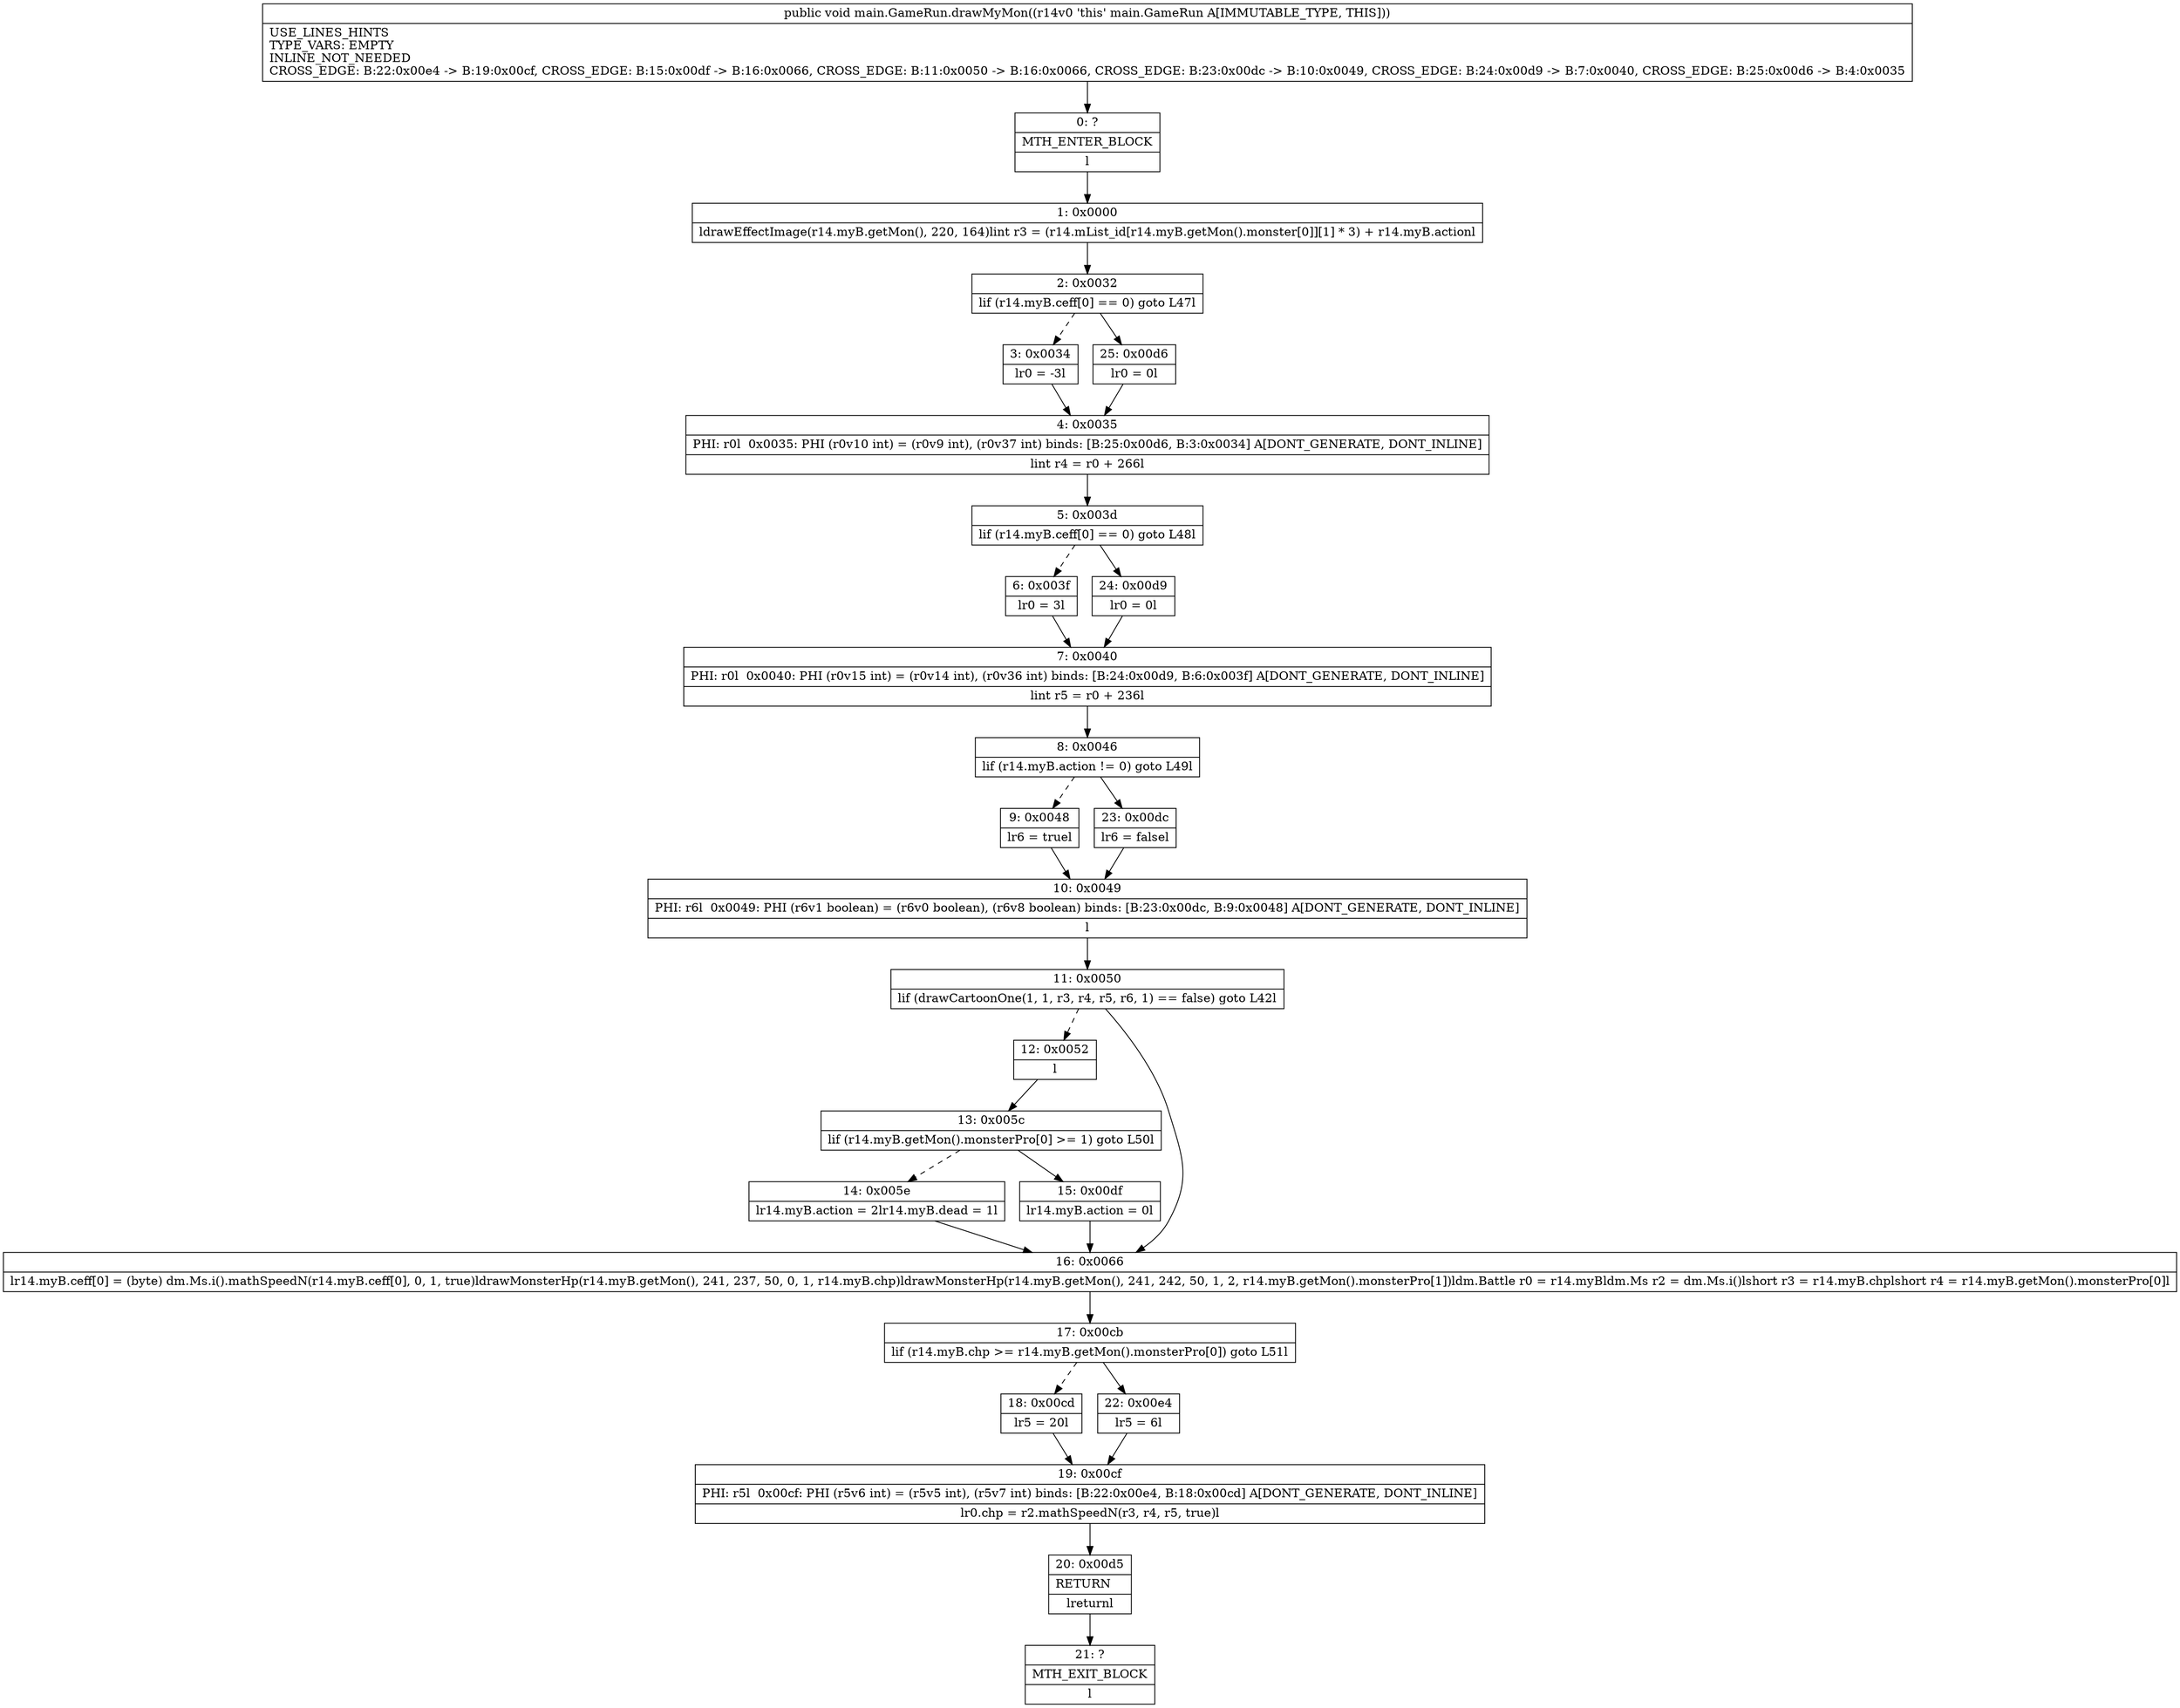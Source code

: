 digraph "CFG formain.GameRun.drawMyMon()V" {
Node_0 [shape=record,label="{0\:\ ?|MTH_ENTER_BLOCK\l|l}"];
Node_1 [shape=record,label="{1\:\ 0x0000|ldrawEffectImage(r14.myB.getMon(), 220, 164)lint r3 = (r14.mList_id[r14.myB.getMon().monster[0]][1] * 3) + r14.myB.actionl}"];
Node_2 [shape=record,label="{2\:\ 0x0032|lif (r14.myB.ceff[0] == 0) goto L47l}"];
Node_3 [shape=record,label="{3\:\ 0x0034|lr0 = \-3l}"];
Node_4 [shape=record,label="{4\:\ 0x0035|PHI: r0l  0x0035: PHI (r0v10 int) = (r0v9 int), (r0v37 int) binds: [B:25:0x00d6, B:3:0x0034] A[DONT_GENERATE, DONT_INLINE]\l|lint r4 = r0 + 266l}"];
Node_5 [shape=record,label="{5\:\ 0x003d|lif (r14.myB.ceff[0] == 0) goto L48l}"];
Node_6 [shape=record,label="{6\:\ 0x003f|lr0 = 3l}"];
Node_7 [shape=record,label="{7\:\ 0x0040|PHI: r0l  0x0040: PHI (r0v15 int) = (r0v14 int), (r0v36 int) binds: [B:24:0x00d9, B:6:0x003f] A[DONT_GENERATE, DONT_INLINE]\l|lint r5 = r0 + 236l}"];
Node_8 [shape=record,label="{8\:\ 0x0046|lif (r14.myB.action != 0) goto L49l}"];
Node_9 [shape=record,label="{9\:\ 0x0048|lr6 = truel}"];
Node_10 [shape=record,label="{10\:\ 0x0049|PHI: r6l  0x0049: PHI (r6v1 boolean) = (r6v0 boolean), (r6v8 boolean) binds: [B:23:0x00dc, B:9:0x0048] A[DONT_GENERATE, DONT_INLINE]\l|l}"];
Node_11 [shape=record,label="{11\:\ 0x0050|lif (drawCartoonOne(1, 1, r3, r4, r5, r6, 1) == false) goto L42l}"];
Node_12 [shape=record,label="{12\:\ 0x0052|l}"];
Node_13 [shape=record,label="{13\:\ 0x005c|lif (r14.myB.getMon().monsterPro[0] \>= 1) goto L50l}"];
Node_14 [shape=record,label="{14\:\ 0x005e|lr14.myB.action = 2lr14.myB.dead = 1l}"];
Node_15 [shape=record,label="{15\:\ 0x00df|lr14.myB.action = 0l}"];
Node_16 [shape=record,label="{16\:\ 0x0066|lr14.myB.ceff[0] = (byte) dm.Ms.i().mathSpeedN(r14.myB.ceff[0], 0, 1, true)ldrawMonsterHp(r14.myB.getMon(), 241, 237, 50, 0, 1, r14.myB.chp)ldrawMonsterHp(r14.myB.getMon(), 241, 242, 50, 1, 2, r14.myB.getMon().monsterPro[1])ldm.Battle r0 = r14.myBldm.Ms r2 = dm.Ms.i()lshort r3 = r14.myB.chplshort r4 = r14.myB.getMon().monsterPro[0]l}"];
Node_17 [shape=record,label="{17\:\ 0x00cb|lif (r14.myB.chp \>= r14.myB.getMon().monsterPro[0]) goto L51l}"];
Node_18 [shape=record,label="{18\:\ 0x00cd|lr5 = 20l}"];
Node_19 [shape=record,label="{19\:\ 0x00cf|PHI: r5l  0x00cf: PHI (r5v6 int) = (r5v5 int), (r5v7 int) binds: [B:22:0x00e4, B:18:0x00cd] A[DONT_GENERATE, DONT_INLINE]\l|lr0.chp = r2.mathSpeedN(r3, r4, r5, true)l}"];
Node_20 [shape=record,label="{20\:\ 0x00d5|RETURN\l|lreturnl}"];
Node_21 [shape=record,label="{21\:\ ?|MTH_EXIT_BLOCK\l|l}"];
Node_22 [shape=record,label="{22\:\ 0x00e4|lr5 = 6l}"];
Node_23 [shape=record,label="{23\:\ 0x00dc|lr6 = falsel}"];
Node_24 [shape=record,label="{24\:\ 0x00d9|lr0 = 0l}"];
Node_25 [shape=record,label="{25\:\ 0x00d6|lr0 = 0l}"];
MethodNode[shape=record,label="{public void main.GameRun.drawMyMon((r14v0 'this' main.GameRun A[IMMUTABLE_TYPE, THIS]))  | USE_LINES_HINTS\lTYPE_VARS: EMPTY\lINLINE_NOT_NEEDED\lCROSS_EDGE: B:22:0x00e4 \-\> B:19:0x00cf, CROSS_EDGE: B:15:0x00df \-\> B:16:0x0066, CROSS_EDGE: B:11:0x0050 \-\> B:16:0x0066, CROSS_EDGE: B:23:0x00dc \-\> B:10:0x0049, CROSS_EDGE: B:24:0x00d9 \-\> B:7:0x0040, CROSS_EDGE: B:25:0x00d6 \-\> B:4:0x0035\l}"];
MethodNode -> Node_0;
Node_0 -> Node_1;
Node_1 -> Node_2;
Node_2 -> Node_3[style=dashed];
Node_2 -> Node_25;
Node_3 -> Node_4;
Node_4 -> Node_5;
Node_5 -> Node_6[style=dashed];
Node_5 -> Node_24;
Node_6 -> Node_7;
Node_7 -> Node_8;
Node_8 -> Node_9[style=dashed];
Node_8 -> Node_23;
Node_9 -> Node_10;
Node_10 -> Node_11;
Node_11 -> Node_12[style=dashed];
Node_11 -> Node_16;
Node_12 -> Node_13;
Node_13 -> Node_14[style=dashed];
Node_13 -> Node_15;
Node_14 -> Node_16;
Node_15 -> Node_16;
Node_16 -> Node_17;
Node_17 -> Node_18[style=dashed];
Node_17 -> Node_22;
Node_18 -> Node_19;
Node_19 -> Node_20;
Node_20 -> Node_21;
Node_22 -> Node_19;
Node_23 -> Node_10;
Node_24 -> Node_7;
Node_25 -> Node_4;
}

